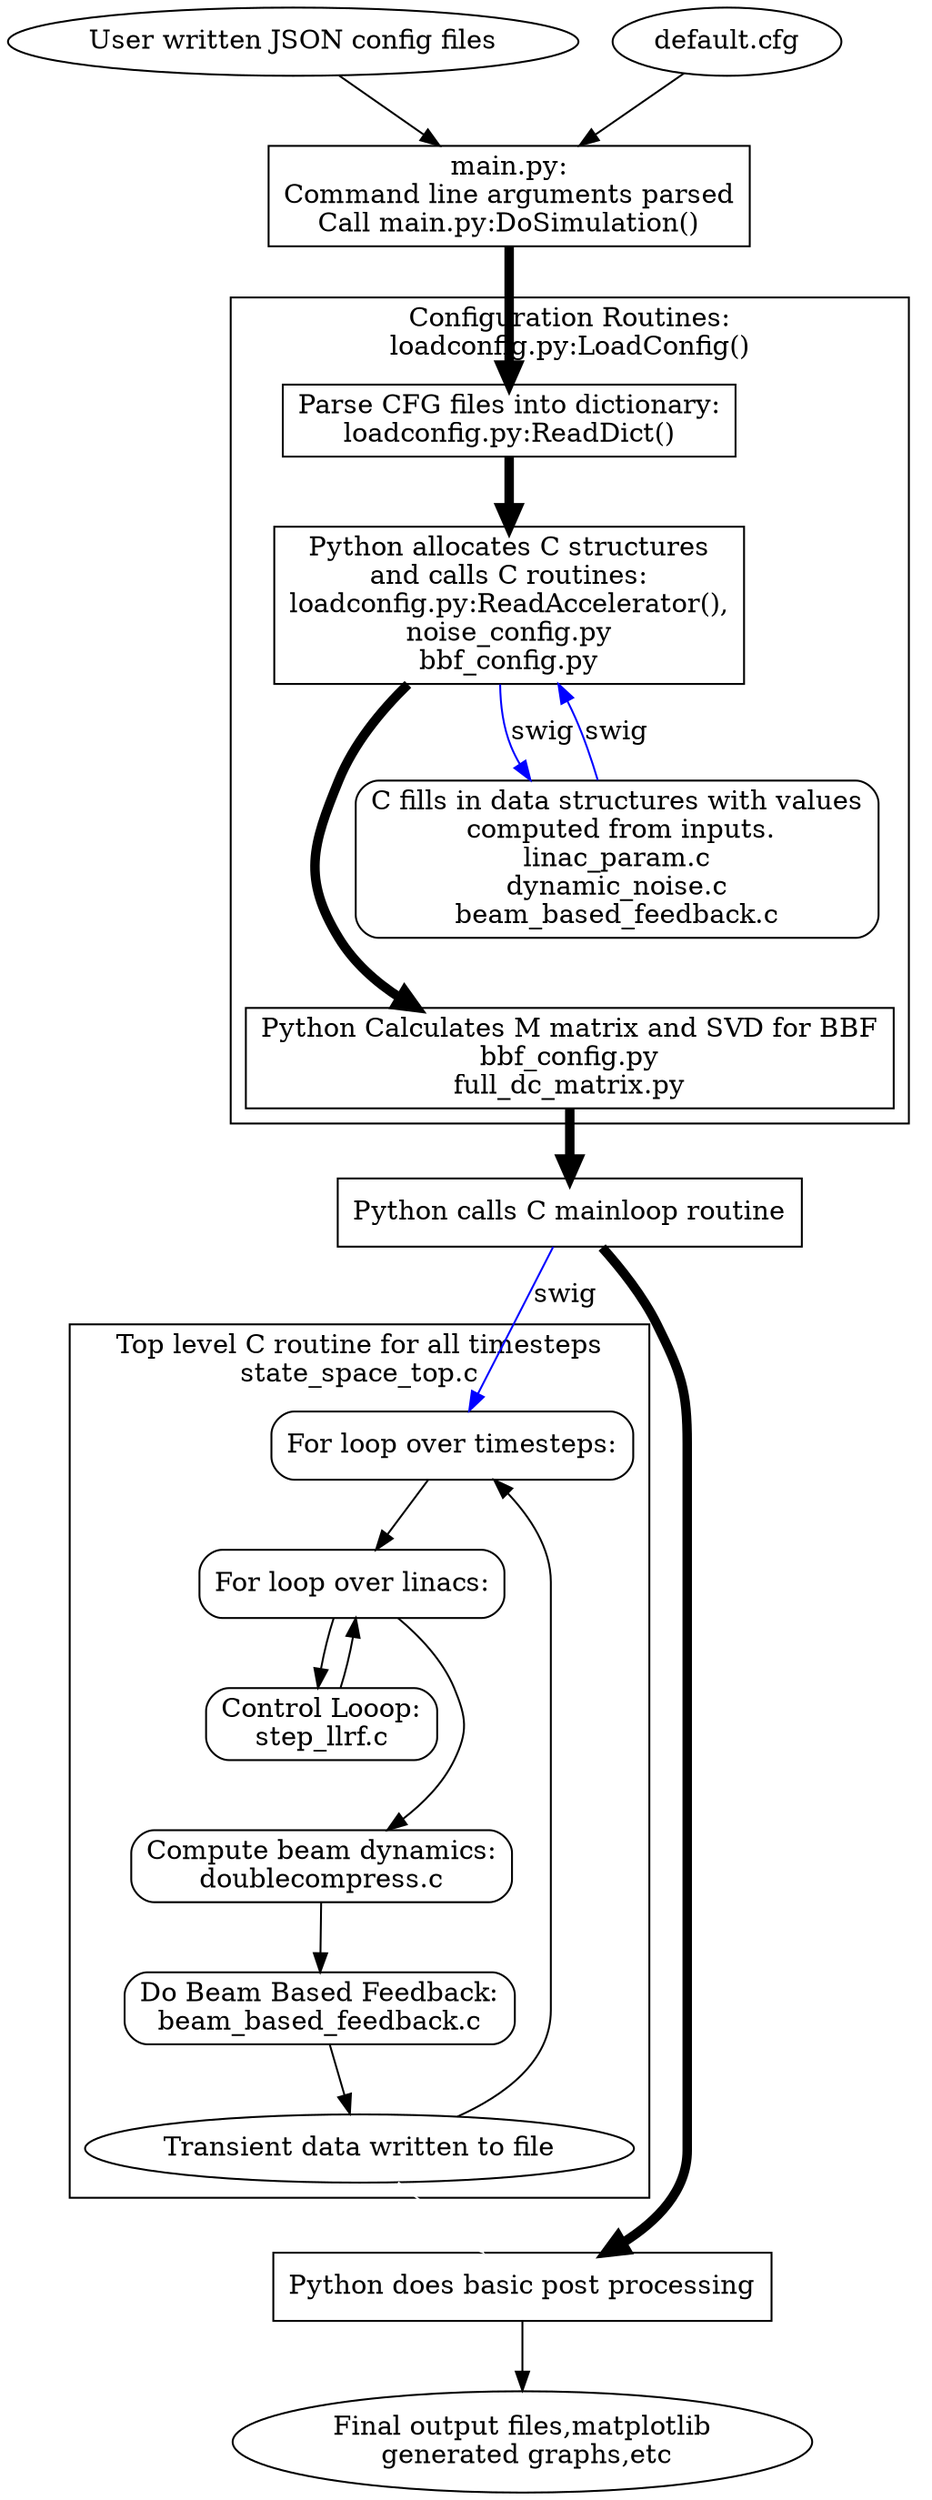 digraph {
  usercfg [label="User written JSON config files"];
  defaultcfg [label="default.cfg"];
  pymain [label="main.py:\nCommand line arguments parsed\nCall main.py:DoSimulation()",shape=box];
  usercfg->pymain;
  defaultcfg->pymain;
  
  subgraph cluster_load {
	  label = "Configuration Routines:\nloadconfig.py:LoadConfig()";
	  
	  pyparse [label = "Parse CFG files into dictionary:\nloadconfig.py:ReadDict()",shape=box];

	  pyconfig [label = "Python allocates C structures\nand calls C routines:\nloadconfig.py:ReadAccelerator(),\nnoise_config.py\nbbf_config.py",shape=box];
	  pyparse->pyconfig[penwidth=5];

	  pybbfconfig [label = "Python Calculates M matrix and SVD for BBF\nbbf_config.py\nfull_dc_matrix.py",shape=box];
	  pyconfig -> pybbfconfig [penwidth=5];
	  
	  //pyalloc->pyconfig[penwidth=5];
	  cconfig [label = "C fills in data structures with values\n computed from inputs.\nlinac_param.c\ndynamic_noise.c\nbeam_based_feedback.c\n"
  		   ,shape=box,style=rounded];
	  cconfig->pybbfconfig [penwidth=0,arrowsize=0];
	  

  }
  pymain -> pyparse [penwidth=5];
  

  pyconfig -> cconfig -> pyconfig[label="swig",color=blue];
  pybbfconfig -> pyloop [penwidth=5];
  pyloop [label = "Python calls C mainloop routine",shape="box"];
  //pyconfig -> pyloop [penwidth=5];
  
  subgraph cluster_cmain {
    label = "Top level C routine for all timesteps\nstate_space_top.c";
    timestep [label= "For loop over timesteps:",shape=box,style=rounded];
    linacloop [label = "For loop over linacs:",shape=box,style=rounded];
    stepllrf [label = "Control Looop:\nstep_llrf.c",shape=box,style=rounded];
    doublecompress [label = "Compute beam dynamics:\ndoublecompress.c",shape=box,style=rounded];
    bbf [label = "Do Beam Based Feedback:\nbeam_based_feedback.c",shape=box,style=rounded];
    

    linacloop->stepllrf->linacloop;
    stepllrf -> doublecompress[penwidth=0,arrowsize=0];
    
    outtrans [label="Transient data written to file"];
    
    timestep->linacloop->doublecompress->bbf->outtrans->timestep;

  }
    //outtrans -> pyloop [color=blue,label="swig"];
  pyloop -> timestep [label="swig",color=blue];
  outtrans->pypost [color=white];
  pypost [label = "Python does basic post processing",shape=box];
  pyloop -> pypost[penwidth=5];
  outfiles [label="Final output files,matplotlib\n generated graphs,etc"];
  pypost -> outfiles;
}